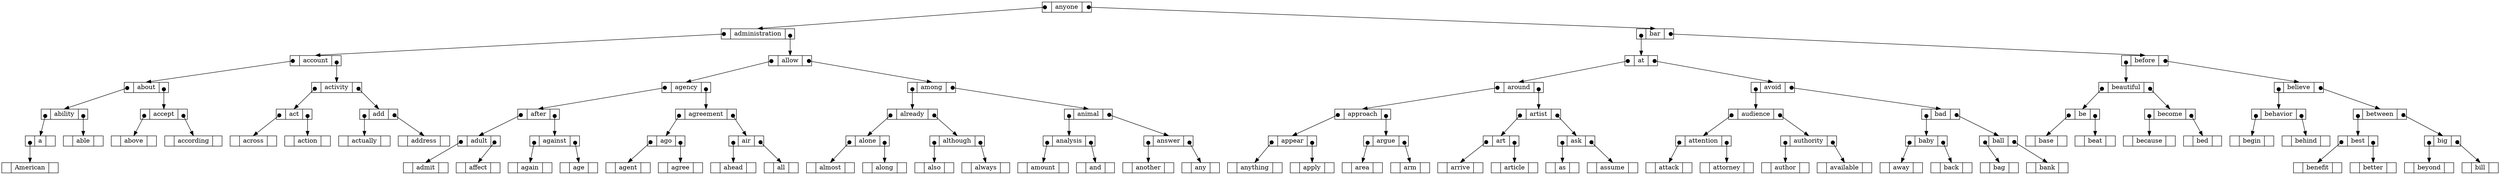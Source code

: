 digraph tree {
  splines=false
  node [shape=record,height=.1]
  edge [tailclip=false, arrowtail=dot, dir=both];

  n0x5618165f27e0 [label="<left> | <value> anyone
 | <right>"];
  n0x5618165f27e0:left:c -> n0x5618165f1550:value;
  n0x5618165f1550 [label="<left> | <value> administration
 | <right>"];
  n0x5618165f1550:left:c -> n0x5618165f10d0:value;
  n0x5618165f10d0 [label="<left> | <value> account
 | <right>"];
  n0x5618165f10d0:left:c -> n0x5618165f0e90:value;
  n0x5618165f0e90 [label="<left> | <value> about
 | <right>"];
  n0x5618165f0e90:left:c -> n0x5618165f0d70:value;
  n0x5618165f0d70 [label="<left> | <value> ability
 | <right>"];
  n0x5618165f0d70:left:c -> n0x5618165f0ce0:value;
  n0x5618165f0ce0 [label="<left> | <value> a
 | <right>"];
  n0x5618165f0ce0:left:c -> n0x5618165f22d0:value;
  n0x5618165f22d0 [label="<left> | <value> American
 | <right>"];
  n0x5618165f0d70:right:c -> n0x5618165f0e00:value;
  n0x5618165f0e00 [label="<left> | <value> able
 | <right>"];
  n0x5618165f0e90:right:c -> n0x5618165f0fb0:value;
  n0x5618165f0fb0 [label="<left> | <value> accept
 | <right>"];
  n0x5618165f0fb0:left:c -> n0x5618165f0f20:value;
  n0x5618165f0f20 [label="<left> | <value> above
 | <right>"];
  n0x5618165f0fb0:right:c -> n0x5618165f1040:value;
  n0x5618165f1040 [label="<left> | <value> according
 | <right>"];
  n0x5618165f10d0:right:c -> n0x5618165f1310:value;
  n0x5618165f1310 [label="<left> | <value> activity
 | <right>"];
  n0x5618165f1310:left:c -> n0x5618165f11f0:value;
  n0x5618165f11f0 [label="<left> | <value> act
 | <right>"];
  n0x5618165f11f0:left:c -> n0x5618165f1160:value;
  n0x5618165f1160 [label="<left> | <value> across
 | <right>"];
  n0x5618165f11f0:right:c -> n0x5618165f1280:value;
  n0x5618165f1280 [label="<left> | <value> action
 | <right>"];
  n0x5618165f1310:right:c -> n0x5618165f1430:value;
  n0x5618165f1430 [label="<left> | <value> add
 | <right>"];
  n0x5618165f1430:left:c -> n0x5618165f13a0:value;
  n0x5618165f13a0 [label="<left> | <value> actually
 | <right>"];
  n0x5618165f1430:right:c -> n0x5618165f14c0:value;
  n0x5618165f14c0 [label="<left> | <value> address
 | <right>"];
  n0x5618165f1550:right:c -> n0x5618165f1e50:value;
  n0x5618165f1e50 [label="<left> | <value> allow
 | <right>"];
  n0x5618165f1e50:left:c -> n0x5618165f19d0:value;
  n0x5618165f19d0 [label="<left> | <value> agency
 | <right>"];
  n0x5618165f19d0:left:c -> n0x5618165f1790:value;
  n0x5618165f1790 [label="<left> | <value> after
 | <right>"];
  n0x5618165f1790:left:c -> n0x5618165f1670:value;
  n0x5618165f1670 [label="<left> | <value> adult
 | <right>"];
  n0x5618165f1670:left:c -> n0x5618165f15e0:value;
  n0x5618165f15e0 [label="<left> | <value> admit
 | <right>"];
  n0x5618165f1670:right:c -> n0x5618165f1700:value;
  n0x5618165f1700 [label="<left> | <value> affect
 | <right>"];
  n0x5618165f1790:right:c -> n0x5618165f18b0:value;
  n0x5618165f18b0 [label="<left> | <value> against
 | <right>"];
  n0x5618165f18b0:left:c -> n0x5618165f1820:value;
  n0x5618165f1820 [label="<left> | <value> again
 | <right>"];
  n0x5618165f18b0:right:c -> n0x5618165f1940:value;
  n0x5618165f1940 [label="<left> | <value> age
 | <right>"];
  n0x5618165f19d0:right:c -> n0x5618165f1c10:value;
  n0x5618165f1c10 [label="<left> | <value> agreement
 | <right>"];
  n0x5618165f1c10:left:c -> n0x5618165f1af0:value;
  n0x5618165f1af0 [label="<left> | <value> ago
 | <right>"];
  n0x5618165f1af0:left:c -> n0x5618165f1a60:value;
  n0x5618165f1a60 [label="<left> | <value> agent
 | <right>"];
  n0x5618165f1af0:right:c -> n0x5618165f1b80:value;
  n0x5618165f1b80 [label="<left> | <value> agree
 | <right>"];
  n0x5618165f1c10:right:c -> n0x5618165f1d30:value;
  n0x5618165f1d30 [label="<left> | <value> air
 | <right>"];
  n0x5618165f1d30:left:c -> n0x5618165f1ca0:value;
  n0x5618165f1ca0 [label="<left> | <value> ahead
 | <right>"];
  n0x5618165f1d30:right:c -> n0x5618165f1dc0:value;
  n0x5618165f1dc0 [label="<left> | <value> all
 | <right>"];
  n0x5618165f1e50:right:c -> n0x5618165f2360:value;
  n0x5618165f2360 [label="<left> | <value> among
 | <right>"];
  n0x5618165f2360:left:c -> n0x5618165f2090:value;
  n0x5618165f2090 [label="<left> | <value> already
 | <right>"];
  n0x5618165f2090:left:c -> n0x5618165f1f70:value;
  n0x5618165f1f70 [label="<left> | <value> alone
 | <right>"];
  n0x5618165f1f70:left:c -> n0x5618165f1ee0:value;
  n0x5618165f1ee0 [label="<left> | <value> almost
 | <right>"];
  n0x5618165f1f70:right:c -> n0x5618165f2000:value;
  n0x5618165f2000 [label="<left> | <value> along
 | <right>"];
  n0x5618165f2090:right:c -> n0x5618165f21b0:value;
  n0x5618165f21b0 [label="<left> | <value> although
 | <right>"];
  n0x5618165f21b0:left:c -> n0x5618165f2120:value;
  n0x5618165f2120 [label="<left> | <value> also
 | <right>"];
  n0x5618165f21b0:right:c -> n0x5618165f2240:value;
  n0x5618165f2240 [label="<left> | <value> always
 | <right>"];
  n0x5618165f2360:right:c -> n0x5618165f25a0:value;
  n0x5618165f25a0 [label="<left> | <value> animal
 | <right>"];
  n0x5618165f25a0:left:c -> n0x5618165f2480:value;
  n0x5618165f2480 [label="<left> | <value> analysis
 | <right>"];
  n0x5618165f2480:left:c -> n0x5618165f23f0:value;
  n0x5618165f23f0 [label="<left> | <value> amount
 | <right>"];
  n0x5618165f2480:right:c -> n0x5618165f2510:value;
  n0x5618165f2510 [label="<left> | <value> and
 | <right>"];
  n0x5618165f25a0:right:c -> n0x5618165f26c0:value;
  n0x5618165f26c0 [label="<left> | <value> answer
 | <right>"];
  n0x5618165f26c0:left:c -> n0x5618165f2630:value;
  n0x5618165f2630 [label="<left> | <value> another
 | <right>"];
  n0x5618165f26c0:right:c -> n0x5618165f2750:value;
  n0x5618165f2750 [label="<left> | <value> any
 | <right>"];
  n0x5618165f27e0:right:c -> n0x5618165f39e0:value;
  n0x5618165f39e0 [label="<left> | <value> bar
 | <right>"];
  n0x5618165f39e0:left:c -> n0x5618165f30e0:value;
  n0x5618165f30e0 [label="<left> | <value> at
 | <right>"];
  n0x5618165f30e0:left:c -> n0x5618165f2c60:value;
  n0x5618165f2c60 [label="<left> | <value> around
 | <right>"];
  n0x5618165f2c60:left:c -> n0x5618165f2a20:value;
  n0x5618165f2a20 [label="<left> | <value> approach
 | <right>"];
  n0x5618165f2a20:left:c -> n0x5618165f2900:value;
  n0x5618165f2900 [label="<left> | <value> appear
 | <right>"];
  n0x5618165f2900:left:c -> n0x5618165f2870:value;
  n0x5618165f2870 [label="<left> | <value> anything
 | <right>"];
  n0x5618165f2900:right:c -> n0x5618165f2990:value;
  n0x5618165f2990 [label="<left> | <value> apply
 | <right>"];
  n0x5618165f2a20:right:c -> n0x5618165f2b40:value;
  n0x5618165f2b40 [label="<left> | <value> argue
 | <right>"];
  n0x5618165f2b40:left:c -> n0x5618165f2ab0:value;
  n0x5618165f2ab0 [label="<left> | <value> area
 | <right>"];
  n0x5618165f2b40:right:c -> n0x5618165f2bd0:value;
  n0x5618165f2bd0 [label="<left> | <value> arm
 | <right>"];
  n0x5618165f2c60:right:c -> n0x5618165f2ea0:value;
  n0x5618165f2ea0 [label="<left> | <value> artist
 | <right>"];
  n0x5618165f2ea0:left:c -> n0x5618165f2d80:value;
  n0x5618165f2d80 [label="<left> | <value> art
 | <right>"];
  n0x5618165f2d80:left:c -> n0x5618165f2cf0:value;
  n0x5618165f2cf0 [label="<left> | <value> arrive
 | <right>"];
  n0x5618165f2d80:right:c -> n0x5618165f2e10:value;
  n0x5618165f2e10 [label="<left> | <value> article
 | <right>"];
  n0x5618165f2ea0:right:c -> n0x5618165f2fc0:value;
  n0x5618165f2fc0 [label="<left> | <value> ask
 | <right>"];
  n0x5618165f2fc0:left:c -> n0x5618165f2f30:value;
  n0x5618165f2f30 [label="<left> | <value> as
 | <right>"];
  n0x5618165f2fc0:right:c -> n0x5618165f3050:value;
  n0x5618165f3050 [label="<left> | <value> assume
 | <right>"];
  n0x5618165f30e0:right:c -> n0x5618165f3560:value;
  n0x5618165f3560 [label="<left> | <value> avoid
 | <right>"];
  n0x5618165f3560:left:c -> n0x5618165f3320:value;
  n0x5618165f3320 [label="<left> | <value> audience
 | <right>"];
  n0x5618165f3320:left:c -> n0x5618165f3200:value;
  n0x5618165f3200 [label="<left> | <value> attention
 | <right>"];
  n0x5618165f3200:left:c -> n0x5618165f3170:value;
  n0x5618165f3170 [label="<left> | <value> attack
 | <right>"];
  n0x5618165f3200:right:c -> n0x5618165f3290:value;
  n0x5618165f3290 [label="<left> | <value> attorney
 | <right>"];
  n0x5618165f3320:right:c -> n0x5618165f3440:value;
  n0x5618165f3440 [label="<left> | <value> authority
 | <right>"];
  n0x5618165f3440:left:c -> n0x5618165f33b0:value;
  n0x5618165f33b0 [label="<left> | <value> author
 | <right>"];
  n0x5618165f3440:right:c -> n0x5618165f34d0:value;
  n0x5618165f34d0 [label="<left> | <value> available
 | <right>"];
  n0x5618165f3560:right:c -> n0x5618165f37a0:value;
  n0x5618165f37a0 [label="<left> | <value> bad
 | <right>"];
  n0x5618165f37a0:left:c -> n0x5618165f3680:value;
  n0x5618165f3680 [label="<left> | <value> baby
 | <right>"];
  n0x5618165f3680:left:c -> n0x5618165f35f0:value;
  n0x5618165f35f0 [label="<left> | <value> away
 | <right>"];
  n0x5618165f3680:right:c -> n0x5618165f3710:value;
  n0x5618165f3710 [label="<left> | <value> back
 | <right>"];
  n0x5618165f37a0:right:c -> n0x5618165f38c0:value;
  n0x5618165f38c0 [label="<left> | <value> ball
 | <right>"];
  n0x5618165f38c0:left:c -> n0x5618165f3830:value;
  n0x5618165f3830 [label="<left> | <value> bag
 | <right>"];
  n0x5618165f38c0:right:c -> n0x5618165f3950:value;
  n0x5618165f3950 [label="<left> | <value> bank
 | <right>"];
  n0x5618165f39e0:right:c -> n0x5618165f3e60:value;
  n0x5618165f3e60 [label="<left> | <value> before
 | <right>"];
  n0x5618165f3e60:left:c -> n0x5618165f3c20:value;
  n0x5618165f3c20 [label="<left> | <value> beautiful
 | <right>"];
  n0x5618165f3c20:left:c -> n0x5618165f3b00:value;
  n0x5618165f3b00 [label="<left> | <value> be
 | <right>"];
  n0x5618165f3b00:left:c -> n0x5618165f3a70:value;
  n0x5618165f3a70 [label="<left> | <value> base
 | <right>"];
  n0x5618165f3b00:right:c -> n0x5618165f3b90:value;
  n0x5618165f3b90 [label="<left> | <value> beat
 | <right>"];
  n0x5618165f3c20:right:c -> n0x5618165f3d40:value;
  n0x5618165f3d40 [label="<left> | <value> become
 | <right>"];
  n0x5618165f3d40:left:c -> n0x5618165f3cb0:value;
  n0x5618165f3cb0 [label="<left> | <value> because
 | <right>"];
  n0x5618165f3d40:right:c -> n0x5618165f3dd0:value;
  n0x5618165f3dd0 [label="<left> | <value> bed
 | <right>"];
  n0x5618165f3e60:right:c -> n0x5618165f40a0:value;
  n0x5618165f40a0 [label="<left> | <value> believe
 | <right>"];
  n0x5618165f40a0:left:c -> n0x5618165f3f80:value;
  n0x5618165f3f80 [label="<left> | <value> behavior
 | <right>"];
  n0x5618165f3f80:left:c -> n0x5618165f3ef0:value;
  n0x5618165f3ef0 [label="<left> | <value> begin
 | <right>"];
  n0x5618165f3f80:right:c -> n0x5618165f4010:value;
  n0x5618165f4010 [label="<left> | <value> behind
 | <right>"];
  n0x5618165f40a0:right:c -> n0x5618165f42e0:value;
  n0x5618165f42e0 [label="<left> | <value> between
 | <right>"];
  n0x5618165f42e0:left:c -> n0x5618165f41c0:value;
  n0x5618165f41c0 [label="<left> | <value> best
 | <right>"];
  n0x5618165f41c0:left:c -> n0x5618165f4130:value;
  n0x5618165f4130 [label="<left> | <value> benefit
 | <right>"];
  n0x5618165f41c0:right:c -> n0x5618165f4250:value;
  n0x5618165f4250 [label="<left> | <value> better
 | <right>"];
  n0x5618165f42e0:right:c -> n0x5618165f4400:value;
  n0x5618165f4400 [label="<left> | <value> big
 | <right>"];
  n0x5618165f4400:left:c -> n0x5618165f4370:value;
  n0x5618165f4370 [label="<left> | <value> beyond
 | <right>"];
  n0x5618165f4400:right:c -> n0x5618165f4490:value;
  n0x5618165f4490 [label="<left> | <value> bill
 | <right>"];

}
